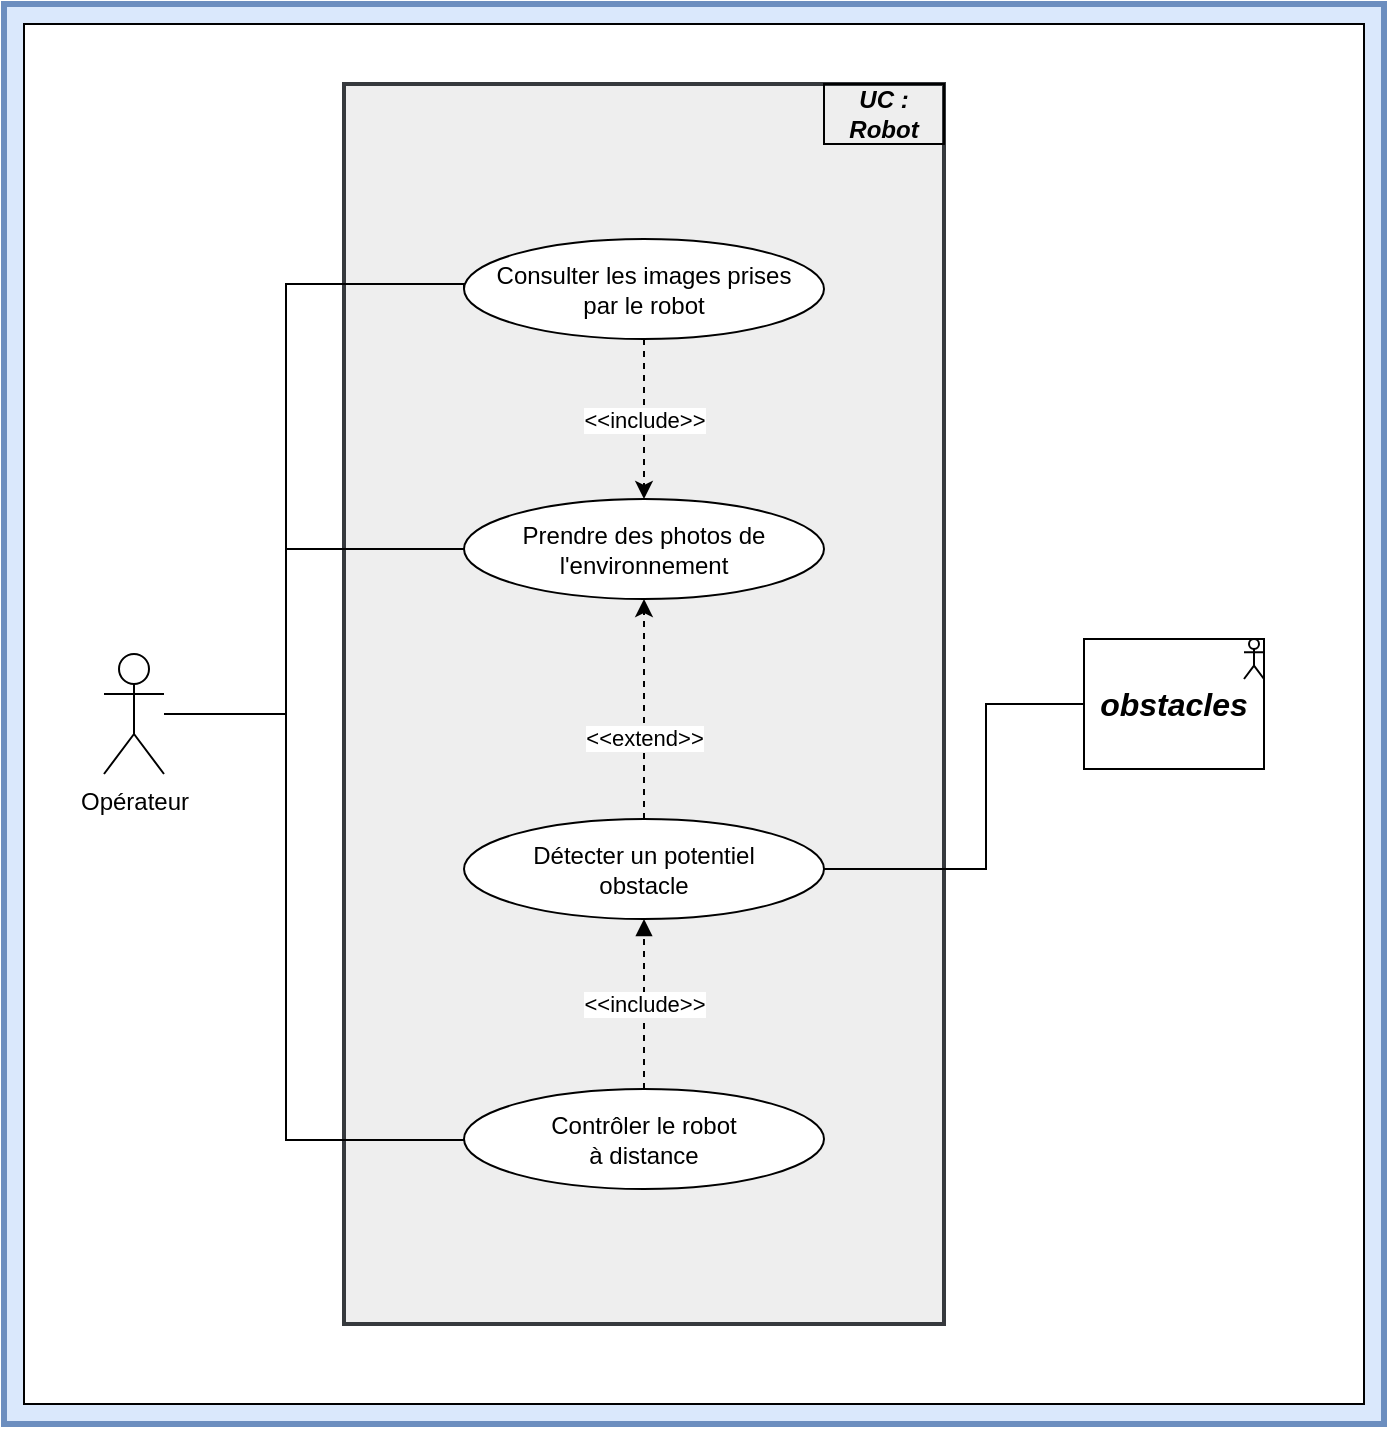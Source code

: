 <mxfile version="21.0.2" type="device"><diagram name="Page-1" id="b6hdijRPlRTOrWSkI9tH"><mxGraphModel dx="1194" dy="724" grid="1" gridSize="10" guides="1" tooltips="1" connect="1" arrows="1" fold="1" page="1" pageScale="1" pageWidth="827" pageHeight="1169" math="0" shadow="0"><root><mxCell id="0"/><mxCell id="1" parent="0"/><mxCell id="-mVpKU_Xj-J1IGeXIlI4-1" value="" style="rounded=0;whiteSpace=wrap;html=1;fillColor=#dae8fc;strokeColor=#6c8ebf;strokeWidth=3;" vertex="1" parent="1"><mxGeometry x="69" y="180" width="690" height="710" as="geometry"/></mxCell><mxCell id="-mVpKU_Xj-J1IGeXIlI4-5" value="" style="rounded=0;whiteSpace=wrap;html=1;" vertex="1" parent="1"><mxGeometry x="79" y="190" width="670" height="690" as="geometry"/></mxCell><mxCell id="-mVpKU_Xj-J1IGeXIlI4-2" value="Opérateur" style="shape=umlActor;verticalLabelPosition=bottom;verticalAlign=top;html=1;outlineConnect=0;" vertex="1" parent="1"><mxGeometry x="119" y="505" width="30" height="60" as="geometry"/></mxCell><mxCell id="-mVpKU_Xj-J1IGeXIlI4-6" value="" style="rounded=0;whiteSpace=wrap;html=1;fillColor=#eeeeee;strokeColor=#36393d;strokeWidth=2;" vertex="1" parent="1"><mxGeometry x="239" y="220" width="300" height="620" as="geometry"/></mxCell><mxCell id="-mVpKU_Xj-J1IGeXIlI4-7" value="Prendre des photos de l'environnement" style="ellipse;whiteSpace=wrap;html=1;" vertex="1" parent="1"><mxGeometry x="299" y="427.5" width="180" height="50" as="geometry"/></mxCell><mxCell id="-mVpKU_Xj-J1IGeXIlI4-34" value="&amp;lt;&amp;lt;include&amp;gt;&amp;gt;" style="edgeStyle=orthogonalEdgeStyle;rounded=0;orthogonalLoop=1;jettySize=auto;html=1;entryX=0.5;entryY=1;entryDx=0;entryDy=0;dashed=1;endArrow=block;endFill=1;" edge="1" parent="1" source="-mVpKU_Xj-J1IGeXIlI4-9" target="-mVpKU_Xj-J1IGeXIlI4-26"><mxGeometry relative="1" as="geometry"/></mxCell><mxCell id="-mVpKU_Xj-J1IGeXIlI4-9" value="&lt;div&gt;Contrôler le robot&lt;/div&gt;&lt;div&gt;à distance&lt;br&gt;&lt;/div&gt;" style="ellipse;whiteSpace=wrap;html=1;" vertex="1" parent="1"><mxGeometry x="299" y="722.5" width="180" height="50" as="geometry"/></mxCell><mxCell id="-mVpKU_Xj-J1IGeXIlI4-42" value="&amp;lt;&amp;lt;include&amp;gt;&amp;gt;" style="edgeStyle=orthogonalEdgeStyle;rounded=0;orthogonalLoop=1;jettySize=auto;html=1;dashed=1;" edge="1" parent="1" source="-mVpKU_Xj-J1IGeXIlI4-10" target="-mVpKU_Xj-J1IGeXIlI4-7"><mxGeometry relative="1" as="geometry"/></mxCell><mxCell id="-mVpKU_Xj-J1IGeXIlI4-10" value="&lt;div&gt;Consulter les images prises&lt;/div&gt;&lt;div&gt;par le robot&lt;br&gt;&lt;/div&gt;" style="ellipse;whiteSpace=wrap;html=1;" vertex="1" parent="1"><mxGeometry x="299" y="297.5" width="180" height="50" as="geometry"/></mxCell><mxCell id="-mVpKU_Xj-J1IGeXIlI4-15" style="edgeStyle=orthogonalEdgeStyle;rounded=0;orthogonalLoop=1;jettySize=auto;html=1;entryX=0;entryY=0.5;entryDx=0;entryDy=0;endArrow=none;endFill=0;" edge="1" parent="1" source="-mVpKU_Xj-J1IGeXIlI4-2" target="-mVpKU_Xj-J1IGeXIlI4-7"><mxGeometry relative="1" as="geometry"><Array as="points"><mxPoint x="210" y="535"/><mxPoint x="210" y="453"/></Array></mxGeometry></mxCell><mxCell id="-mVpKU_Xj-J1IGeXIlI4-17" style="edgeStyle=orthogonalEdgeStyle;rounded=0;orthogonalLoop=1;jettySize=auto;html=1;endArrow=none;endFill=0;" edge="1" parent="1" source="-mVpKU_Xj-J1IGeXIlI4-2" target="-mVpKU_Xj-J1IGeXIlI4-9"><mxGeometry relative="1" as="geometry"><Array as="points"><mxPoint x="210" y="535"/><mxPoint x="210" y="748"/></Array></mxGeometry></mxCell><mxCell id="-mVpKU_Xj-J1IGeXIlI4-18" style="edgeStyle=orthogonalEdgeStyle;rounded=0;orthogonalLoop=1;jettySize=auto;html=1;entryX=0;entryY=0.5;entryDx=0;entryDy=0;endArrow=none;endFill=0;" edge="1" parent="1" source="-mVpKU_Xj-J1IGeXIlI4-2" target="-mVpKU_Xj-J1IGeXIlI4-10"><mxGeometry relative="1" as="geometry"><Array as="points"><mxPoint x="210" y="535"/><mxPoint x="210" y="320"/><mxPoint x="299" y="320"/></Array></mxGeometry></mxCell><mxCell id="-mVpKU_Xj-J1IGeXIlI4-24" value="&lt;b&gt;&lt;i&gt;UC : Robot&lt;/i&gt;&lt;/b&gt;" style="text;html=1;strokeColor=default;fillColor=none;align=center;verticalAlign=middle;whiteSpace=wrap;rounded=0;" vertex="1" parent="1"><mxGeometry x="479" y="220" width="60" height="30" as="geometry"/></mxCell><mxCell id="-mVpKU_Xj-J1IGeXIlI4-35" style="edgeStyle=orthogonalEdgeStyle;rounded=0;orthogonalLoop=1;jettySize=auto;html=1;entryX=0;entryY=0.5;entryDx=0;entryDy=0;endArrow=none;endFill=0;" edge="1" parent="1" source="-mVpKU_Xj-J1IGeXIlI4-26" target="-mVpKU_Xj-J1IGeXIlI4-27"><mxGeometry relative="1" as="geometry"><Array as="points"><mxPoint x="560" y="613"/><mxPoint x="560" y="530"/></Array></mxGeometry></mxCell><mxCell id="-mVpKU_Xj-J1IGeXIlI4-36" style="edgeStyle=orthogonalEdgeStyle;rounded=0;orthogonalLoop=1;jettySize=auto;html=1;dashed=1;endArrow=classic;endFill=1;" edge="1" parent="1" source="-mVpKU_Xj-J1IGeXIlI4-26" target="-mVpKU_Xj-J1IGeXIlI4-7"><mxGeometry relative="1" as="geometry"/></mxCell><mxCell id="-mVpKU_Xj-J1IGeXIlI4-37" value="&amp;lt;&amp;lt;extend&amp;gt;&amp;gt;" style="edgeLabel;html=1;align=center;verticalAlign=middle;resizable=0;points=[];" vertex="1" connectable="0" parent="-mVpKU_Xj-J1IGeXIlI4-36"><mxGeometry x="-0.258" relative="1" as="geometry"><mxPoint as="offset"/></mxGeometry></mxCell><mxCell id="-mVpKU_Xj-J1IGeXIlI4-26" value="&lt;div&gt;Détecter un potentiel&lt;/div&gt;&lt;div&gt;obstacle&lt;br&gt;&lt;/div&gt;" style="ellipse;whiteSpace=wrap;html=1;" vertex="1" parent="1"><mxGeometry x="299" y="587.5" width="180" height="50" as="geometry"/></mxCell><mxCell id="-mVpKU_Xj-J1IGeXIlI4-27" value="&lt;div style=&quot;font-size: 16px;&quot; align=&quot;center&quot;&gt;&lt;b&gt;&lt;i&gt;obstacles&lt;/i&gt;&lt;/b&gt;&lt;/div&gt;" style="rounded=0;whiteSpace=wrap;html=1;align=center;" vertex="1" parent="1"><mxGeometry x="609" y="497.5" width="90" height="65" as="geometry"/></mxCell><mxCell id="-mVpKU_Xj-J1IGeXIlI4-30" value="" style="shape=umlActor;verticalLabelPosition=bottom;verticalAlign=top;html=1;outlineConnect=0;" vertex="1" parent="1"><mxGeometry x="689" y="497.5" width="10" height="20" as="geometry"/></mxCell></root></mxGraphModel></diagram></mxfile>